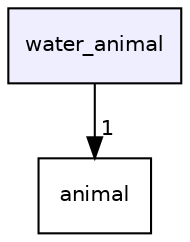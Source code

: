 digraph "water_animal" {
  compound=true
  node [ fontsize="10", fontname="Helvetica"];
  edge [ labelfontsize="10", labelfontname="Helvetica"];
  dir_43077ec27605880ea06137d5578c96fe [shape=box, label="water_animal", style="filled", fillcolor="#eeeeff", pencolor="black", URL="dir_43077ec27605880ea06137d5578c96fe.html"];
  dir_2d1529303373b6479b40ba3f97bfa6d2 [shape=box label="animal" URL="dir_2d1529303373b6479b40ba3f97bfa6d2.html"];
  dir_43077ec27605880ea06137d5578c96fe->dir_2d1529303373b6479b40ba3f97bfa6d2 [headlabel="1", labeldistance=1.5 headhref="dir_000045_000002.html"];
}
